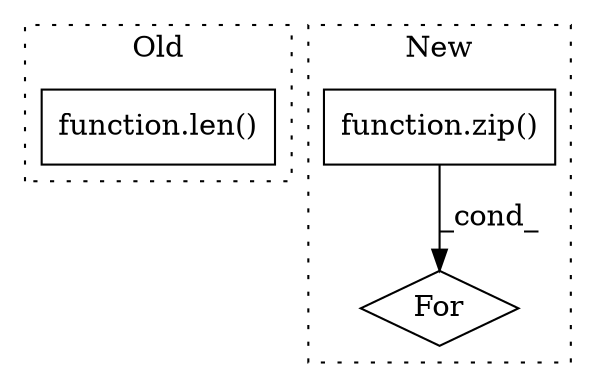 digraph G {
subgraph cluster0 {
1 [label="function.len()" a="75" s="33140,33155" l="4,1" shape="box"];
label = "Old";
style="dotted";
}
subgraph cluster1 {
2 [label="function.zip()" a="75" s="31631,31660" l="4,1" shape="box"];
3 [label="For" a="107" s="31600,31661" l="4,14" shape="diamond"];
label = "New";
style="dotted";
}
2 -> 3 [label="_cond_"];
}